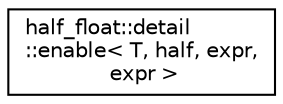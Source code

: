 digraph "Graphical Class Hierarchy"
{
  edge [fontname="Helvetica",fontsize="10",labelfontname="Helvetica",labelfontsize="10"];
  node [fontname="Helvetica",fontsize="10",shape=record];
  rankdir="LR";
  Node1 [label="half_float::detail\l::enable\< T, half, expr,\l expr \>",height=0.2,width=0.4,color="black", fillcolor="white", style="filled",URL="$structhalf__float_1_1detail_1_1enable_3_01T_00_01half_00_01expr_00_01expr_01_4.html"];
}
